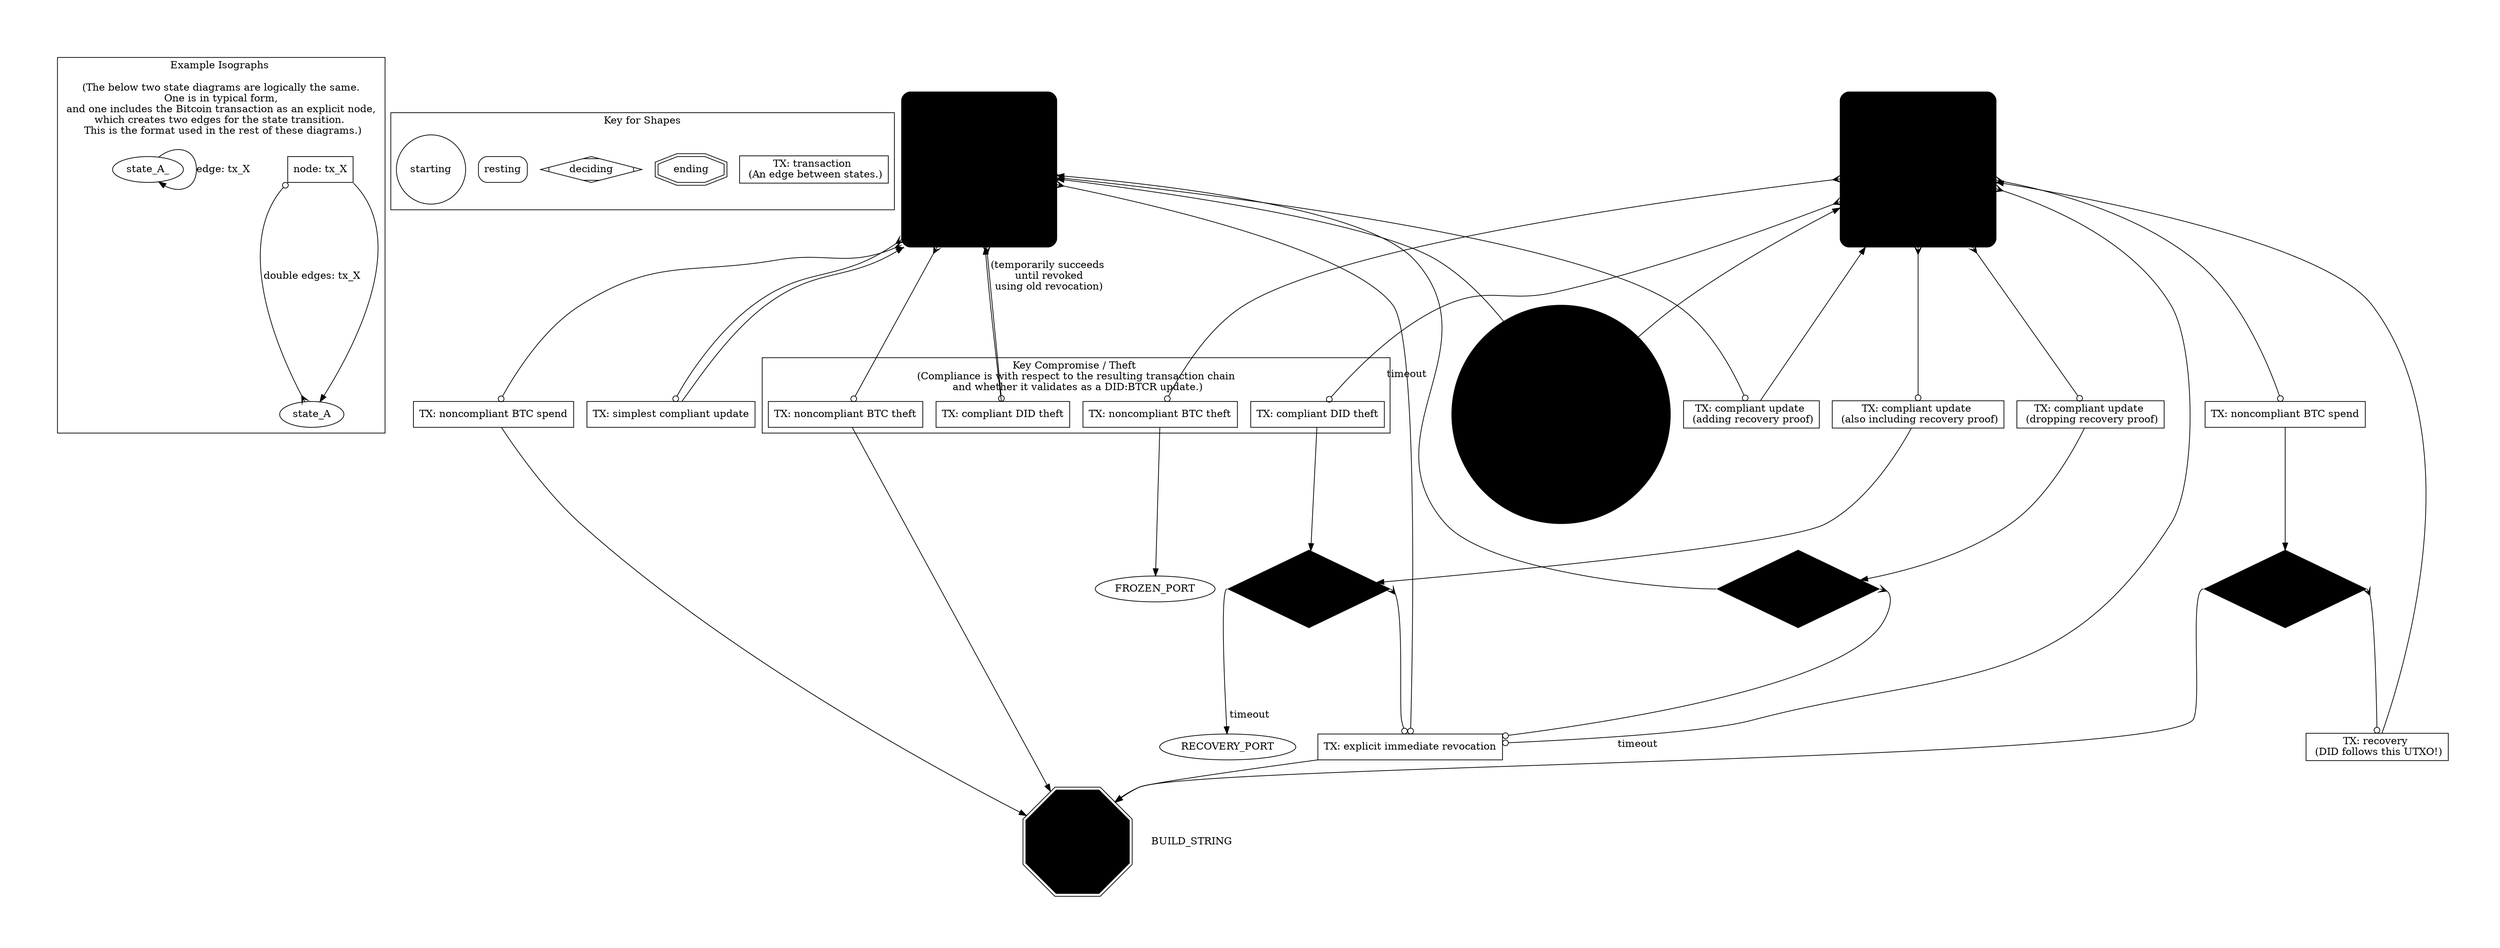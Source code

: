 /// graphviz exploration of DID:BTCR state diagram  [fr0b 20170718 08:19 MST]

#define INIT_NODE_COLOR             "#A0FFA0"
#define VALID_NODE_COLOR            "#80A0FF"
#define FROZEN_NODE_COLOR           "#D060A0"
#define SETTLING_LOCAL_NODE_COLOR   "#5070FF"
#define SETTLING_CROSS_NODE_COLOR   "#40A0FF"
#define REVOKE_NODE_COLOR           "#FF50B0"

#define INIT_EDGE_COLOR             "#00B000"
#define REVOKE_FINAL_COLOR          magenta

#define NONCOMPLIANT_TX_COLOR       purple
#define NONCOMPLIANT_EDGE_COLOR     purple
#define THEFT_TX_COLOR              red
#define THEFT_EDGE_COLOR            red
#define RECOVERY_TX_COLOR           "#666666"
#define RECOVERY_EDGE_COLOR         "#666666"
#define UPDATE_TX_COLOR             blue
#define UPDATE_EDGE_COLOR           blue
#define UPDATE_CROSS_TX_COLOR       "#0090FF"
#define UPDATE_CROSS_EDGE_COLOR     "#0090FF"

digraph self_sovereign_btcr_state_diagram {
  pad = "1,1" //i.e. margin

#if defined(DIAGRAM_KEY)
  subgraph cluster_isographs_A {
    label = "Example Isographs \n\n (The below two state diagrams are logically the same. \n One is in typical form, \n and one includes the Bitcoin transaction as an explicit node, \n which creates two edges for the state transition.  \n This is the format used in the rest of these diagrams.)\n\n"

    tx_X [label = "node: tx_X", shape = box]

    state_A_ -> state_A_ [label = "edge: tx_X"]
    state_A -> tx_X:sw [
      label = "double edges: tx_X",
      arrowhead = odot,
      arrowtail = crow,
      dir = both
    ]
    tx_X:se -> state_A
  }

  subgraph cluster_state_shapes {
    label = "Key for Shapes"

    transaction [
      label = "TX: transaction \n (An edge between states.)"
      shape = box
    ]
    ending   [shape = doubleoctagon]
    deciding [shape = Mdiamond]
    resting  [shape = box, style = rounded]
    starting [shape = circle]
  }
#endif //DIAGRAM_KEY

#if defined(DIAGRAM_RECOVERY) || defined(DIAGRAM_SIMPLE) || defined(DIAGRAM_ALL)
  init [
    label = "state: DID Init \n (revocation proof required)"
    shape = circle
    color = INIT_NODE_COLOR
    style = filled
  ]
#endif

#if defined(DIAGRAM_SIMPLE) || defined(DIAGRAM_ALL)
  valid_simple [
    label = "state: Valid Simple DID"
    shape = box
    color = VALID_NODE_COLOR
    style = "rounded,filled"
    height = 3
    width = 3
  ]
  {rank = min valid_simple}
#endif

#if defined(DIAGRAM_RECOVERY) || defined(DIAGRAM_ALL)
  valid_with_recovery_proof [
    label = "state: Valid DID, \n (recovery proof in prior TX)"
    shape = box
    color = VALID_NODE_COLOR
    style = "rounded,filled"
    height = 3
    width = 3
  ]
  {rank = min valid_with_recovery_proof}

  settling_to_with_recovery [
    label = "state: Settling... \n (default 24 hours)"
    shape = Mdiamond
    height = 1.5
    width = 2
    color = SETTLING_LOCAL_NODE_COLOR
    style = filled
  ]

#if defined(DIAGRAM_ALL) && defined(CROSS_TYPES)
  settling_to_simple [
    label = "state: Settling... \n (default 24 hours)"
    shape = Mdiamond
    height = 1.5
    width = 2
    color = SETTLING_CROSS_NODE_COLOR
    style = filled
  ]
#endif

  frozen [
    shape = Mdiamond
    style = filled
    height = 1.5
    width = 2
    color = FROZEN_NODE_COLOR
    label = "state: Frozen... \n (default 24 hours)"
  ]
#endif

#if defined(DIAGRAM_RECOVERY) || defined(DIAGRAM_SIMPLE) || defined(DIAGRAM_ALL)
  revoked [
    shape = doubleoctagon
    color = REVOKE_NODE_COLOR
    height = 2
    width = 2
    label = "state: Revoked!"
    style = filled
  ]
#endif

#if defined(DIAGRAM_SIMPLE) || defined(DIAGRAM_ALL)
  tx_spend_for_simple [
    label = "TX: noncompliant BTC spend"
    shape = box
    color = REVOKE_FINAL_COLOR
  ]
#endif
#if defined(DIAGRAM_RECOVERY) || defined(DIAGRAM_ALL)
  tx_spend_with_recovery [
    label = "TX: noncompliant BTC spend"
    shape = box
    color = NONCOMPLIANT_TX_COLOR
  ]
#endif

#if defined(WITH_ATTACKS)
#if defined(DIAGRAM_RECOVERY) || defined(DIAGRAM_SIMPLE) || defined(DIAGRAM_ALL)
  subgraph cluster_theft {
    label="Key Compromise / Theft \n (Compliance is with respect to the resulting transaction chain \n and whether it validates as a DID:BTCR update.)"
#endif

#if defined(DIAGRAM_SIMPLE) || defined(DIAGRAM_ALL)
    tx_theft_A0 [
      label = "TX: noncompliant BTC theft"
      shape = box
      color = THEFT_TX_COLOR
    ]

    tx_theft_A1 [
      label = "TX: compliant DID theft"
      shape = box
      color = THEFT_TX_COLOR
    ]
#endif

#if defined(DIAGRAM_RECOVERY) || defined(DIAGRAM_ALL)
    tx_theft_B0 [
      label = "TX: noncompliant BTC theft"
      shape = box
      color = THEFT_TX_COLOR
    ]

    tx_theft_B1 [
      label = "TX: compliant DID theft"
      shape = box
      color = THEFT_TX_COLOR
    ]
#endif

#if defined(DIAGRAM_RECOVERY) || defined(DIAGRAM_SIMPLE) || defined(DIAGRAM_ALL)
  }
#endif
#endif //WITH_ATTACKS

#if defined(DIAGRAM_RECOVERY) || defined(DIAGRAM_SIMPLE) || defined(DIAGRAM_ALL)
  tx_revocation [
    label = "TX: explicit immediate revocation"
    shape = box
    color = REVOKE_FINAL_COLOR
  ]
#endif

#if defined(DIAGRAM_RECOVERY) || defined(DIAGRAM_ALL)
  tx_recovery [
    label = "TX: recovery \n (DID follows this UTXO!)"
    shape = box
    color = RECOVERY_TX_COLOR
  ]
#endif

#if defined(DIAGRAM_SIMPLE) || defined(DIAGRAM_ALL)
  tx_update_simple [
    label = "TX: simplest compliant update"
    shape = box
    color = UPDATE_TX_COLOR
  ]
#endif

#if defined(DIAGRAM_RECOVERY) || defined(DIAGRAM_ALL)
  tx_update_with_recovery_proof [
    label = "TX: compliant update \n (also including recovery proof)"
    shape = box
    color = UPDATE_TX_COLOR
  ]
#endif

#if defined(DIAGRAM_ALL) && defined(CROSS_TYPES)
  tx_update_cross_to_simple_from_with_recovery [
    label = "TX: compliant update \n (dropping recovery proof)"
    shape = box
    color = UPDATE_CROSS_TX_COLOR
  ]

  tx_update_cross_to_with_recovery_from_simple [
    label = "TX: compliant update \n (adding recovery proof)"
    shape = box
    color = UPDATE_CROSS_TX_COLOR
  ]
#endif //DIAGRAM_ALL && CROSS_TYPES

#if defined(DIAGRAM_SIMPLE) || defined(DIAGRAM_ALL)
  init -> valid_simple [
    color = INIT_EDGE_COLOR
  ]
#endif

#if defined(DIAGRAM_RECOVERY) || defined(DIAGRAM_ALL)
  init -> valid_with_recovery_proof [
    color = INIT_EDGE_COLOR
  ]
#endif

#if defined(DIAGRAM_RECOVERY) || defined(DIAGRAM_ALL)
  valid_with_recovery_proof -> tx_update_with_recovery_proof [
    arrowhead = odot,
    arrowtail = crow,
    dir = both,
    color = UPDATE_TX_COLOR
  ]
  tx_update_with_recovery_proof -> settling_to_with_recovery [
    color = UPDATE_TX_COLOR
  ]

#if defined(DIAGRAM_ALL)
//BUG hand-positioned crap, sorry.
#define RECOVERY_PORT valid_with_recovery_proof:s
#else
#define RECOVERY_PORT valid_with_recovery_proof
#endif

  settling_to_with_recovery:w -> RECOVERY_PORT [
    label = "\n\n\n\n\n\n timeout", //BUG hand-positioned crap, sorry.
    fontcolor = UPDATE_TX_COLOR,
    color = UPDATE_TX_COLOR
  ]
  settling_to_with_recovery:e -> tx_revocation [
    color = REVOKE_FINAL_COLOR
    fontcolor = REVOKE_FINAL_COLOR,
    arrowhead = odot,
    arrowtail = crow,
    dir = both
  ]

#if defined(DIAGRAM_ALL) && defined(CROSS_TYPES)
  valid_with_recovery_proof -> tx_update_cross_to_simple_from_with_recovery [
    arrowhead = odot,
    arrowtail = crow,
    dir = both,
    color = UPDATE_CROSS_EDGE_COLOR
  ]
  tx_update_cross_to_simple_from_with_recovery -> settling_to_simple [
    color = UPDATE_CROSS_EDGE_COLOR
  ]
#endif //DIAGRAM_ALL && CROSS_TYPES

#endif

#if defined(DIAGRAM_SIMPLE) || defined(DIAGRAM_ALL)
  valid_simple -> tx_update_simple [
    arrowhead = odot,
    arrowtail = crow,
    dir = both,
    color = UPDATE_EDGE_COLOR
  ]
  tx_update_simple -> valid_simple [
    color = UPDATE_EDGE_COLOR
  ]
#if defined(DIAGRAM_ALL) && defined(CROSS_TYPES)
  valid_simple -> tx_update_cross_to_with_recovery_from_simple [
    arrowhead = odot,
    arrowtail = crow,
    dir = both,
    color = UPDATE_CROSS_EDGE_COLOR
  ]
  tx_update_cross_to_with_recovery_from_simple -> valid_with_recovery_proof [
    color = UPDATE_CROSS_EDGE_COLOR
  ]
  settling_to_simple:w -> valid_simple [
    xlabel = "timeout \n\n",
    fontcolor = UPDATE_CROSS_EDGE_COLOR,
    color = UPDATE_CROSS_EDGE_COLOR,
    weight = 0  //BUG hand-positioned crap, sorry.
  ]
  settling_to_simple:e -> tx_revocation [
    color = REVOKE_FINAL_COLOR,
    fontcolor = REVOKE_FINAL_COLOR,
    arrowhead = odot,
    arrowtail = crow,
    dir = both,
  ]
#endif //DIAGRAM_ALL && CROSS_TYPES
#endif //DIAGRAM_SIMPLE || DIAGRAM_ALL

#if defined(DIAGRAM_SIMPLE) || defined(DIAGRAM_ALL)
  valid_simple -> tx_spend_for_simple [
    arrowhead = odot,
    arrowtail = crow,
    dir = both,
    color = REVOKE_FINAL_COLOR
  ]
  tx_spend_for_simple -> revoked [
    color = REVOKE_FINAL_COLOR
  ]
#endif
#if defined(DIAGRAM_RECOVERY) || defined(DIAGRAM_ALL)
  valid_with_recovery_proof -> tx_spend_with_recovery [
    arrowhead = odot,
    arrowtail = crow,
    dir = both,
    color = NONCOMPLIANT_EDGE_COLOR
  ]
  tx_spend_with_recovery -> frozen:n [
    color = NONCOMPLIANT_EDGE_COLOR
  ]
#endif


#if defined(WITH_ATTACKS)
#if defined(DIAGRAM_SIMPLE) || defined(DIAGRAM_ALL)
  valid_simple -> tx_theft_A0 [
    color = THEFT_EDGE_COLOR,
    arrowhead = odot,
    arrowtail = crow,
    dir = both,
  ]
  tx_theft_A0 -> revoked [
    color = THEFT_EDGE_COLOR,
  ]
#endif
#endif //WITH_ATTACKS

#if defined(WITH_ATTACKS)
#if defined(DIAGRAM_RECOVERY) || defined(DIAGRAM_ALL)
  valid_with_recovery_proof -> tx_theft_B0 [
    color = THEFT_EDGE_COLOR,
    arrowhead = odot,
    arrowtail = crow,
    dir = both
  ]
#if defined(DIAGRAM_RECOVERY)
#define FROZEN_PORT frozen:n
#else
#define FROZEN_PORT frozen:nw
#endif
  tx_theft_B0 -> FROZEN_PORT [
    color = THEFT_EDGE_COLOR,
  ]
#endif
#endif //WITH_ATTACKS

#if defined(WITH_ATTACKS)
#if defined(DIAGRAM_SIMPLE) || defined(DIAGRAM_ALL)
  valid_simple -> tx_theft_A1 [
    label = "(temporarily succeeds \n until revoked \n using old revocation) ",
    color = THEFT_EDGE_COLOR,
    arrowhead = odot,
    arrowtail = crow,
    dir = both
  ]
  tx_theft_A1 -> valid_simple [
    fontcolor = THEFT_EDGE_COLOR,
    color = THEFT_EDGE_COLOR,
  ]
#endif
#endif //WITH_ATTACKS

#if defined(DIAGRAM_RECOVERY) || defined(DIAGRAM_ALL)
#if defined(WITH_ATTACKS)
  valid_with_recovery_proof -> tx_theft_B1 [
    color = THEFT_EDGE_COLOR,
    arrowhead = odot,
    arrowtail = crow,
    dir = both
  ]
  tx_theft_B1 -> settling_to_with_recovery [
    color = THEFT_EDGE_COLOR
  ]
#endif //WITH_ATTACKS

  frozen:e -> tx_recovery [
    arrowhead = odot,
    arrowtail = crow,
    color = RECOVERY_EDGE_COLOR,
    dir = both
  ]
  frozen:w -> revoked [
    xlabel = "timeout \n\n",  //BUG hand-positioned crap, sorry.
    color = REVOKE_FINAL_COLOR,
    fontcolor = REVOKE_FINAL_COLOR,
  ]
  tx_recovery -> valid_with_recovery_proof [
    color = RECOVERY_EDGE_COLOR,
  ]

  valid_with_recovery_proof -> tx_revocation [
    color = REVOKE_FINAL_COLOR,
    arrowhead = odot,
    arrowtail = crow,
    dir = both
  ]
#endif

#if defined(DIAGRAM_SIMPLE) || defined(DIAGRAM_ALL)
  valid_simple -> tx_revocation [
    color = REVOKE_FINAL_COLOR,
    arrowhead = odot,
    arrowtail = crow,
    dir = both
  ]
#endif

#if defined(DIAGRAM_RECOVERY) || defined(DIAGRAM_SIMPLE) || defined(DIAGRAM_ALL)
  tx_revocation -> revoked [
    color = REVOKE_FINAL_COLOR,
  ]
#endif

#if defined(DIAGRAM_RECOVERY) || defined(DIAGRAM_SIMPLE) || defined(DIAGRAM_ALL)
  version [
    shape = none,
    label = BUILD_STRING
  ]
  {rank = max version}
#endif

}
